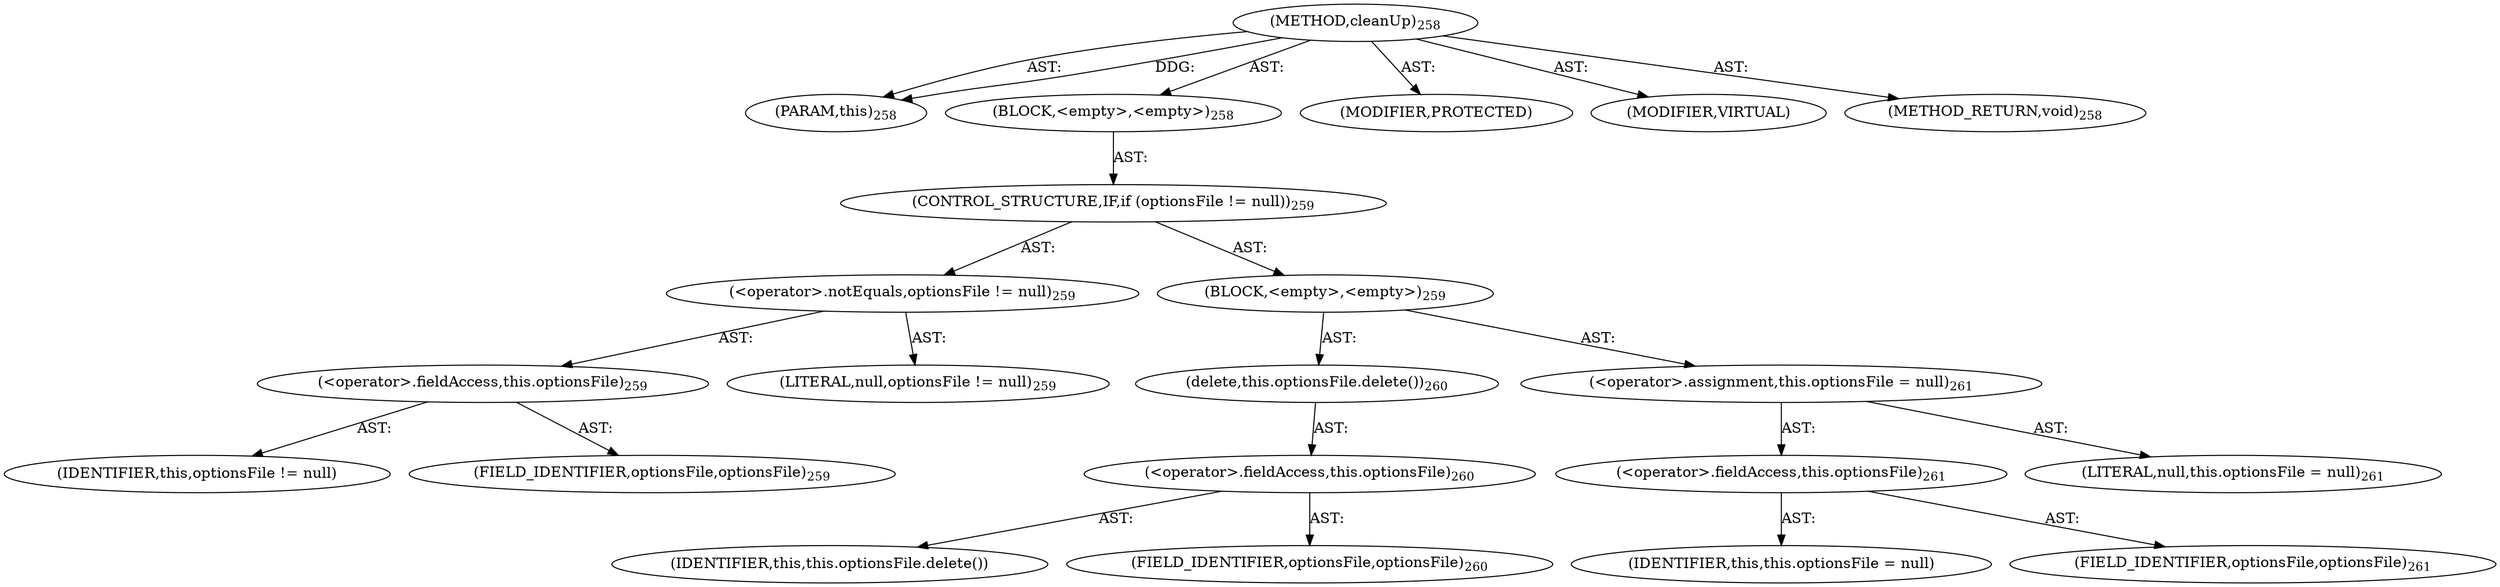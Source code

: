 digraph "cleanUp" {  
"111669149709" [label = <(METHOD,cleanUp)<SUB>258</SUB>> ]
"115964117014" [label = <(PARAM,this)<SUB>258</SUB>> ]
"25769803799" [label = <(BLOCK,&lt;empty&gt;,&lt;empty&gt;)<SUB>258</SUB>> ]
"47244640263" [label = <(CONTROL_STRUCTURE,IF,if (optionsFile != null))<SUB>259</SUB>> ]
"30064771211" [label = <(&lt;operator&gt;.notEquals,optionsFile != null)<SUB>259</SUB>> ]
"30064771212" [label = <(&lt;operator&gt;.fieldAccess,this.optionsFile)<SUB>259</SUB>> ]
"68719476835" [label = <(IDENTIFIER,this,optionsFile != null)> ]
"55834574894" [label = <(FIELD_IDENTIFIER,optionsFile,optionsFile)<SUB>259</SUB>> ]
"90194313235" [label = <(LITERAL,null,optionsFile != null)<SUB>259</SUB>> ]
"25769803800" [label = <(BLOCK,&lt;empty&gt;,&lt;empty&gt;)<SUB>259</SUB>> ]
"30064771213" [label = <(delete,this.optionsFile.delete())<SUB>260</SUB>> ]
"30064771214" [label = <(&lt;operator&gt;.fieldAccess,this.optionsFile)<SUB>260</SUB>> ]
"68719476836" [label = <(IDENTIFIER,this,this.optionsFile.delete())> ]
"55834574895" [label = <(FIELD_IDENTIFIER,optionsFile,optionsFile)<SUB>260</SUB>> ]
"30064771215" [label = <(&lt;operator&gt;.assignment,this.optionsFile = null)<SUB>261</SUB>> ]
"30064771216" [label = <(&lt;operator&gt;.fieldAccess,this.optionsFile)<SUB>261</SUB>> ]
"68719476837" [label = <(IDENTIFIER,this,this.optionsFile = null)> ]
"55834574896" [label = <(FIELD_IDENTIFIER,optionsFile,optionsFile)<SUB>261</SUB>> ]
"90194313236" [label = <(LITERAL,null,this.optionsFile = null)<SUB>261</SUB>> ]
"133143986210" [label = <(MODIFIER,PROTECTED)> ]
"133143986211" [label = <(MODIFIER,VIRTUAL)> ]
"128849018893" [label = <(METHOD_RETURN,void)<SUB>258</SUB>> ]
  "111669149709" -> "115964117014"  [ label = "AST: "] 
  "111669149709" -> "25769803799"  [ label = "AST: "] 
  "111669149709" -> "133143986210"  [ label = "AST: "] 
  "111669149709" -> "133143986211"  [ label = "AST: "] 
  "111669149709" -> "128849018893"  [ label = "AST: "] 
  "25769803799" -> "47244640263"  [ label = "AST: "] 
  "47244640263" -> "30064771211"  [ label = "AST: "] 
  "47244640263" -> "25769803800"  [ label = "AST: "] 
  "30064771211" -> "30064771212"  [ label = "AST: "] 
  "30064771211" -> "90194313235"  [ label = "AST: "] 
  "30064771212" -> "68719476835"  [ label = "AST: "] 
  "30064771212" -> "55834574894"  [ label = "AST: "] 
  "25769803800" -> "30064771213"  [ label = "AST: "] 
  "25769803800" -> "30064771215"  [ label = "AST: "] 
  "30064771213" -> "30064771214"  [ label = "AST: "] 
  "30064771214" -> "68719476836"  [ label = "AST: "] 
  "30064771214" -> "55834574895"  [ label = "AST: "] 
  "30064771215" -> "30064771216"  [ label = "AST: "] 
  "30064771215" -> "90194313236"  [ label = "AST: "] 
  "30064771216" -> "68719476837"  [ label = "AST: "] 
  "30064771216" -> "55834574896"  [ label = "AST: "] 
  "111669149709" -> "115964117014"  [ label = "DDG: "] 
}
